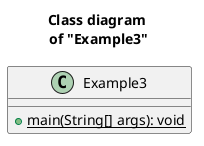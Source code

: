 @startuml
title Class diagram \nof "Example3"

class Example3 {
    {method} + {static} main(String[] args): void
}

@enduml